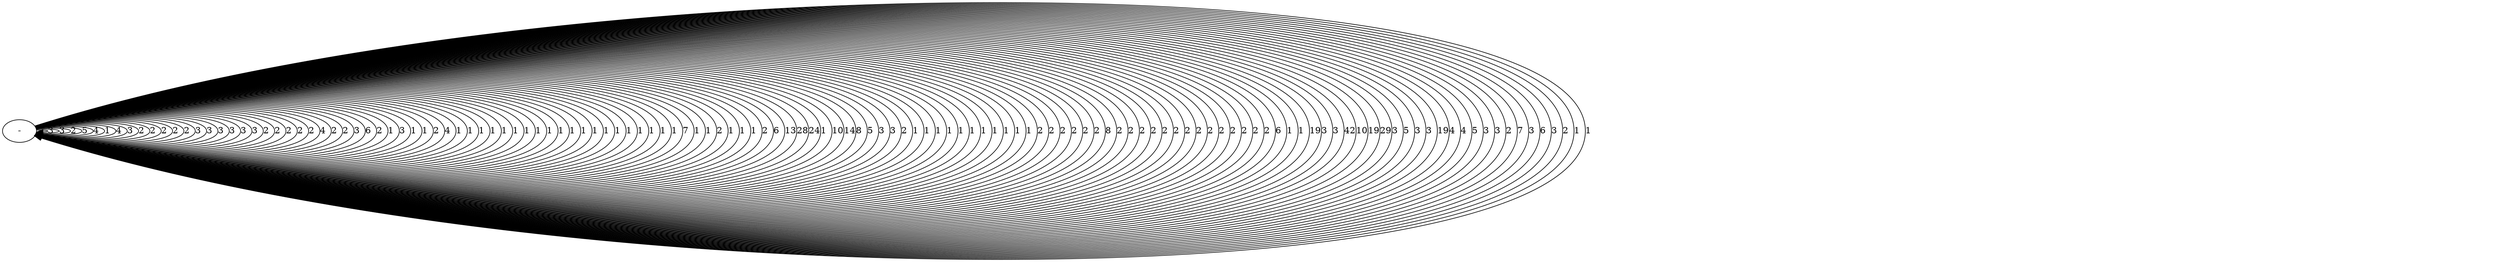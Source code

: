 digraph {
node0[label="-"];
node0 -> node0 [label="3"];
node0 -> node0 [label="3"];
node0 -> node0 [label="2"];
node0 -> node0 [label="5"];
node0 -> node0 [label="4"];
node0 -> node0 [label="1"];
node0 -> node0 [label="4"];
node0 -> node0 [label="3"];
node0 -> node0 [label="2"];
node0 -> node0 [label="2"];
node0 -> node0 [label="2"];
node0 -> node0 [label="2"];
node0 -> node0 [label="2"];
node0 -> node0 [label="3"];
node0 -> node0 [label="3"];
node0 -> node0 [label="3"];
node0 -> node0 [label="3"];
node0 -> node0 [label="3"];
node0 -> node0 [label="3"];
node0 -> node0 [label="2"];
node0 -> node0 [label="2"];
node0 -> node0 [label="2"];
node0 -> node0 [label="2"];
node0 -> node0 [label="2"];
node0 -> node0 [label="4"];
node0 -> node0 [label="2"];
node0 -> node0 [label="2"];
node0 -> node0 [label="3"];
node0 -> node0 [label="6"];
node0 -> node0 [label="2"];
node0 -> node0 [label="1"];
node0 -> node0 [label="3"];
node0 -> node0 [label="1"];
node0 -> node0 [label="1"];
node0 -> node0 [label="2"];
node0 -> node0 [label="4"];
node0 -> node0 [label="1"];
node0 -> node0 [label="1"];
node0 -> node0 [label="1"];
node0 -> node0 [label="1"];
node0 -> node0 [label="1"];
node0 -> node0 [label="1"];
node0 -> node0 [label="1"];
node0 -> node0 [label="1"];
node0 -> node0 [label="1"];
node0 -> node0 [label="1"];
node0 -> node0 [label="1"];
node0 -> node0 [label="1"];
node0 -> node0 [label="1"];
node0 -> node0 [label="1"];
node0 -> node0 [label="1"];
node0 -> node0 [label="1"];
node0 -> node0 [label="1"];
node0 -> node0 [label="1"];
node0 -> node0 [label="1"];
node0 -> node0 [label="1"];
node0 -> node0 [label="7"];
node0 -> node0 [label="1"];
node0 -> node0 [label="1"];
node0 -> node0 [label="2"];
node0 -> node0 [label="1"];
node0 -> node0 [label="1"];
node0 -> node0 [label="1"];
node0 -> node0 [label="2"];
node0 -> node0 [label="6"];
node0 -> node0 [label="13"];
node0 -> node0 [label="28"];
node0 -> node0 [label="24"];
node0 -> node0 [label="1"];
node0 -> node0 [label="10"];
node0 -> node0 [label="14"];
node0 -> node0 [label="8"];
node0 -> node0 [label="5"];
node0 -> node0 [label="3"];
node0 -> node0 [label="3"];
node0 -> node0 [label="2"];
node0 -> node0 [label="1"];
node0 -> node0 [label="1"];
node0 -> node0 [label="1"];
node0 -> node0 [label="1"];
node0 -> node0 [label="1"];
node0 -> node0 [label="1"];
node0 -> node0 [label="1"];
node0 -> node0 [label="1"];
node0 -> node0 [label="1"];
node0 -> node0 [label="1"];
node0 -> node0 [label="1"];
node0 -> node0 [label="2"];
node0 -> node0 [label="2"];
node0 -> node0 [label="2"];
node0 -> node0 [label="2"];
node0 -> node0 [label="2"];
node0 -> node0 [label="2"];
node0 -> node0 [label="8"];
node0 -> node0 [label="2"];
node0 -> node0 [label="2"];
node0 -> node0 [label="2"];
node0 -> node0 [label="2"];
node0 -> node0 [label="2"];
node0 -> node0 [label="2"];
node0 -> node0 [label="2"];
node0 -> node0 [label="2"];
node0 -> node0 [label="2"];
node0 -> node0 [label="2"];
node0 -> node0 [label="2"];
node0 -> node0 [label="2"];
node0 -> node0 [label="2"];
node0 -> node0 [label="2"];
node0 -> node0 [label="6"];
node0 -> node0 [label="1"];
node0 -> node0 [label="1"];
node0 -> node0 [label="19"];
node0 -> node0 [label="3"];
node0 -> node0 [label="3"];
node0 -> node0 [label="42"];
node0 -> node0 [label="10"];
node0 -> node0 [label="19"];
node0 -> node0 [label="29"];
node0 -> node0 [label="3"];
node0 -> node0 [label="5"];
node0 -> node0 [label="3"];
node0 -> node0 [label="3"];
node0 -> node0 [label="19"];
node0 -> node0 [label="4"];
node0 -> node0 [label="4"];
node0 -> node0 [label="5"];
node0 -> node0 [label="3"];
node0 -> node0 [label="3"];
node0 -> node0 [label="2"];
node0 -> node0 [label="7"];
node0 -> node0 [label="3"];
node0 -> node0 [label="6"];
node0 -> node0 [label="3"];
node0 -> node0 [label="2"];
node0 -> node0 [label="1"];
node0 -> node0 [label="1"];
}
